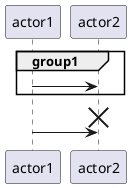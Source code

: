 {
  "sha1": "f3orkk2fym5kkr52vv3zy4b07hzxqhk",
  "insertion": {
    "when": "2024-06-01T09:03:05.479Z",
    "user": "plantuml@gmail.com"
  }
}
@startuml
!pragma teoz true

group group1
actor1 -> actor2
end

destroy actor2

actor1 -> actor2

@enduml
